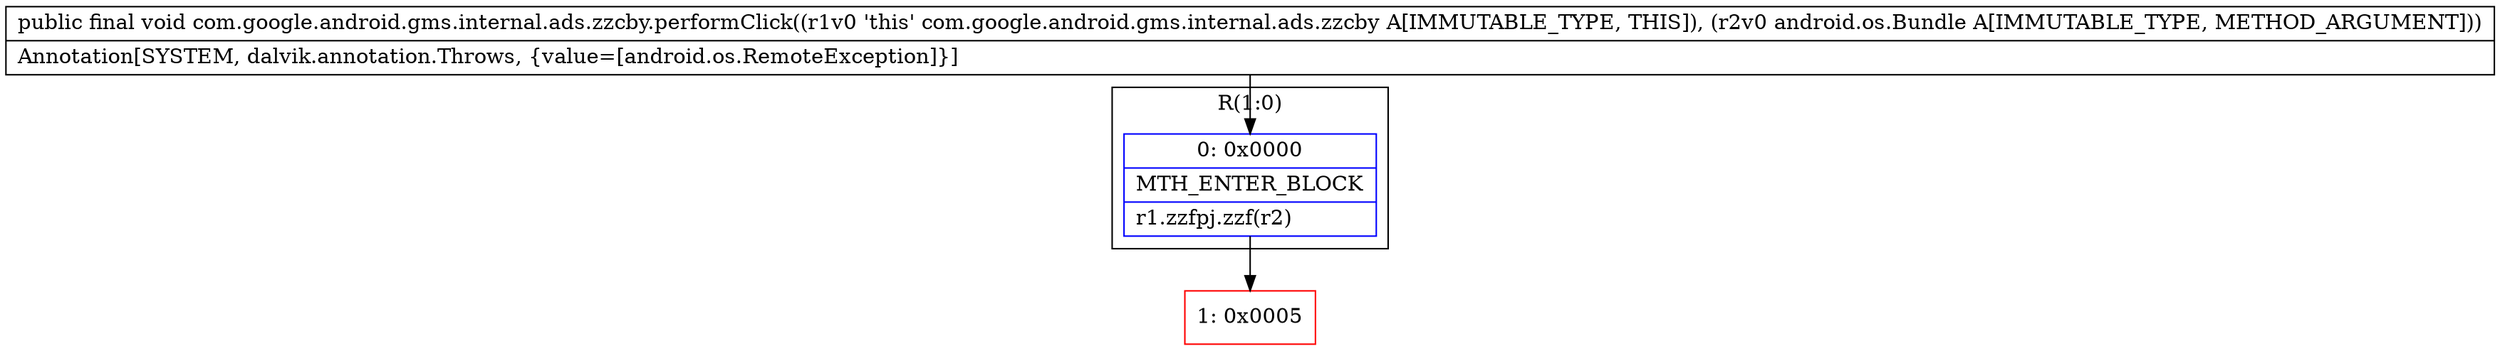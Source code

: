 digraph "CFG forcom.google.android.gms.internal.ads.zzcby.performClick(Landroid\/os\/Bundle;)V" {
subgraph cluster_Region_1066336880 {
label = "R(1:0)";
node [shape=record,color=blue];
Node_0 [shape=record,label="{0\:\ 0x0000|MTH_ENTER_BLOCK\l|r1.zzfpj.zzf(r2)\l}"];
}
Node_1 [shape=record,color=red,label="{1\:\ 0x0005}"];
MethodNode[shape=record,label="{public final void com.google.android.gms.internal.ads.zzcby.performClick((r1v0 'this' com.google.android.gms.internal.ads.zzcby A[IMMUTABLE_TYPE, THIS]), (r2v0 android.os.Bundle A[IMMUTABLE_TYPE, METHOD_ARGUMENT]))  | Annotation[SYSTEM, dalvik.annotation.Throws, \{value=[android.os.RemoteException]\}]\l}"];
MethodNode -> Node_0;
Node_0 -> Node_1;
}

